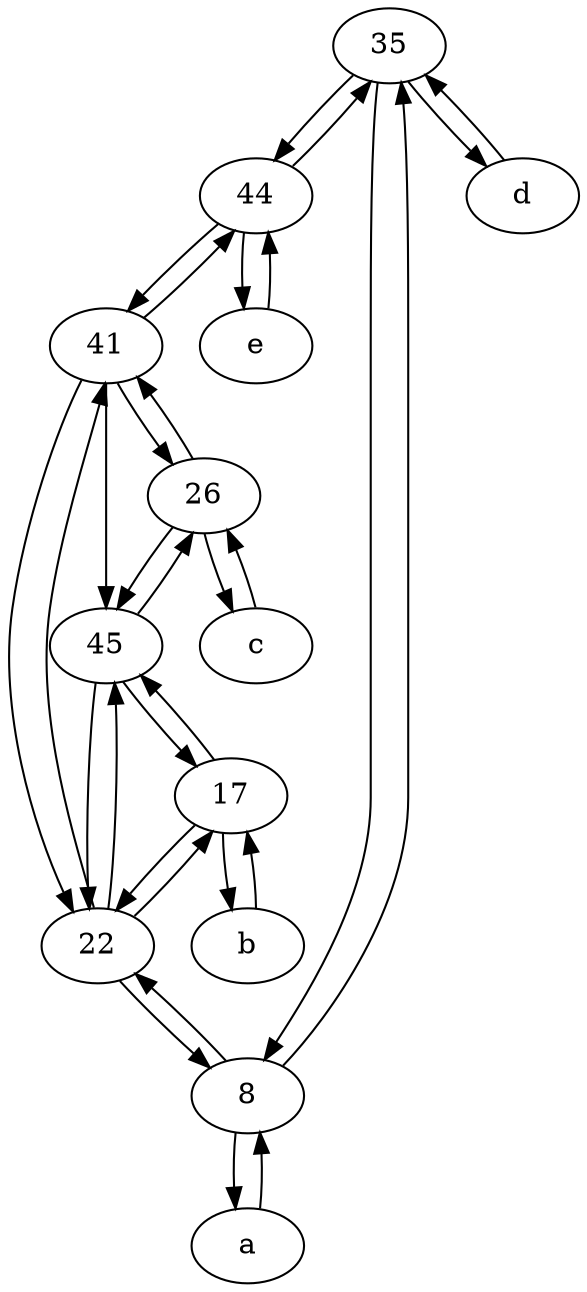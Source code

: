 digraph  {
	35;
	44;
	41;
	8;
	17;
	a [pos="40,10!"];
	22;
	45;
	c [pos="20,10!"];
	26;
	d [pos="20,30!"];
	e [pos="30,50!"];
	b [pos="50,20!"];
	17 -> 45;
	26 -> 45;
	8 -> 22;
	35 -> 8;
	45 -> 17;
	8 -> a;
	22 -> 8;
	45 -> 26;
	44 -> 41;
	17 -> b;
	d -> 35;
	41 -> 44;
	41 -> 45;
	8 -> 35;
	e -> 44;
	44 -> e;
	41 -> 26;
	44 -> 35;
	35 -> d;
	45 -> 22;
	22 -> 41;
	c -> 26;
	41 -> 22;
	a -> 8;
	22 -> 45;
	26 -> c;
	35 -> 44;
	17 -> 22;
	b -> 17;
	26 -> 41;
	22 -> 17;

	}